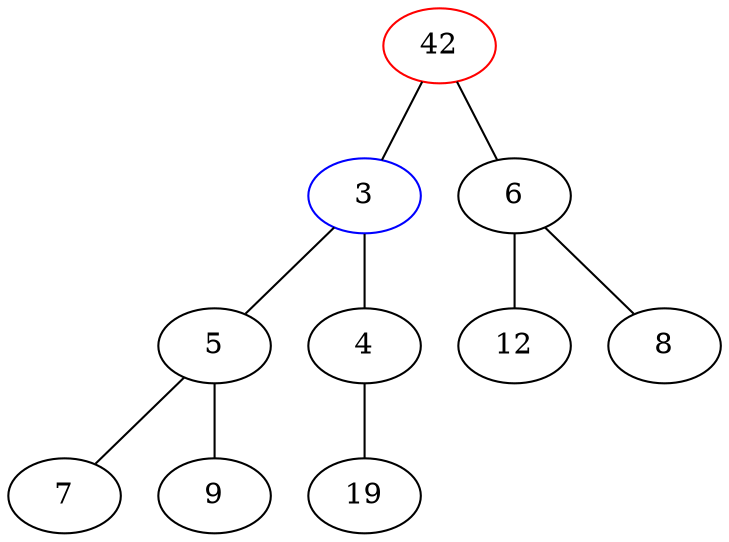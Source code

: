 graph G {
	"42" [color=red];
	"3" [color=blue];
	42 -- 3;
	42 -- 6;
	3 -- 5;
	3 -- 4;
	6 -- 12;
	6 -- 8;
	5 -- 7;
	5 -- 9;
	4 -- 19;
}
